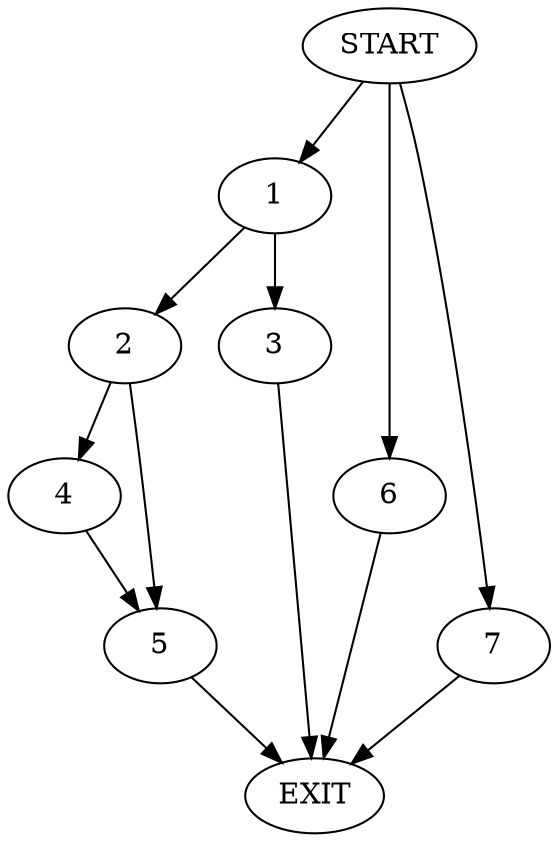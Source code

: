 digraph {
0 [label="START"]
8 [label="EXIT"]
0 -> 1
1 -> 2
1 -> 3
3 -> 8
2 -> 4
2 -> 5
4 -> 5
5 -> 8
0 -> 6
6 -> 8
0 -> 7
7 -> 8
}
